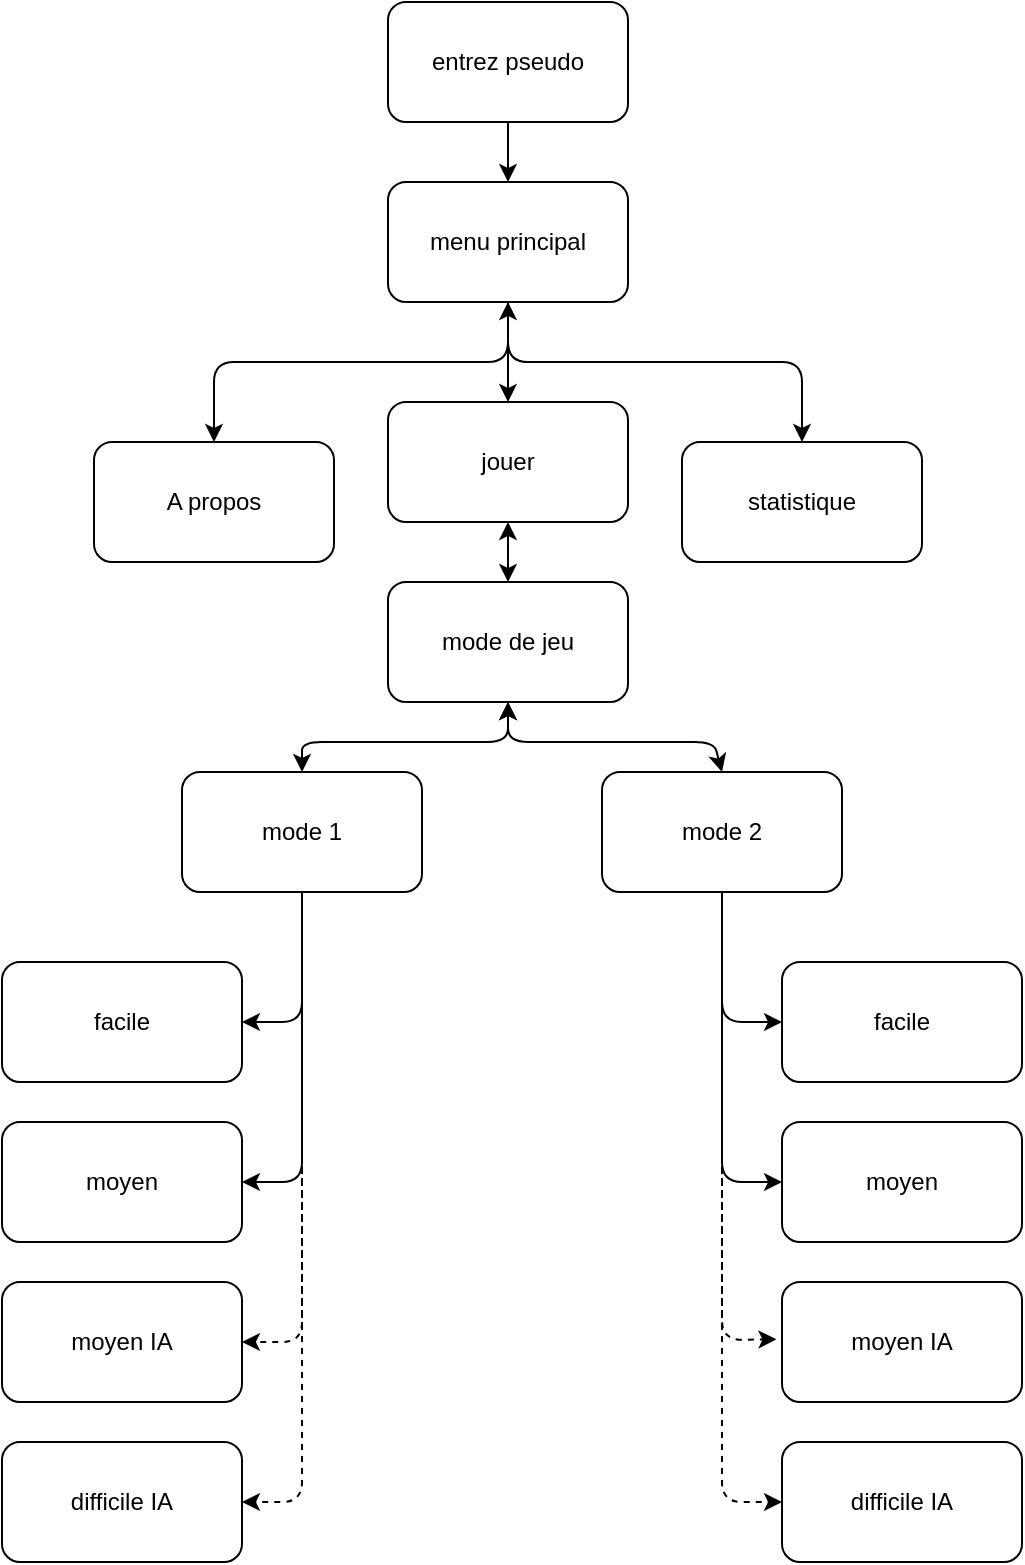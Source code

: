 <mxfile pages="1" version="11.2.3" type="github"><diagram id="OXkB7FXMwCLCeBZo6gMd" name="Page-1"><mxGraphModel dx="1422" dy="774" grid="1" gridSize="10" guides="1" tooltips="1" connect="1" arrows="1" fold="1" page="1" pageScale="1" pageWidth="827" pageHeight="1169" math="0" shadow="0"><root><mxCell id="0"/><mxCell id="1" parent="0"/><mxCell id="VdBkv738NgSAmw8CiO7k-4" value="" style="edgeStyle=orthogonalEdgeStyle;rounded=0;orthogonalLoop=1;jettySize=auto;html=1;" parent="1" source="VdBkv738NgSAmw8CiO7k-1" target="VdBkv738NgSAmw8CiO7k-2" edge="1"><mxGeometry relative="1" as="geometry"/></mxCell><mxCell id="VdBkv738NgSAmw8CiO7k-1" value="entrez pseudo" style="rounded=1;whiteSpace=wrap;html=1;" parent="1" vertex="1"><mxGeometry x="353" y="110" width="120" height="60" as="geometry"/></mxCell><mxCell id="VdBkv738NgSAmw8CiO7k-2" value="menu principal" style="rounded=1;whiteSpace=wrap;html=1;" parent="1" vertex="1"><mxGeometry x="353" y="200" width="120" height="60" as="geometry"/></mxCell><mxCell id="VdBkv738NgSAmw8CiO7k-9" value="" style="edgeStyle=orthogonalEdgeStyle;rounded=1;orthogonalLoop=1;jettySize=auto;html=1;entryX=0.5;entryY=0;entryDx=0;entryDy=0;exitX=0.5;exitY=1;exitDx=0;exitDy=0;" parent="1" source="VdBkv738NgSAmw8CiO7k-2" target="VdBkv738NgSAmw8CiO7k-7" edge="1"><mxGeometry relative="1" as="geometry"><Array as="points"><mxPoint x="413" y="290"/><mxPoint x="266" y="290"/></Array></mxGeometry></mxCell><mxCell id="VdBkv738NgSAmw8CiO7k-10" value="" style="edgeStyle=orthogonalEdgeStyle;orthogonalLoop=1;jettySize=auto;html=1;rounded=1;exitX=0.5;exitY=1;exitDx=0;exitDy=0;entryX=0.5;entryY=0;entryDx=0;entryDy=0;" parent="1" source="VdBkv738NgSAmw8CiO7k-2" target="VdBkv738NgSAmw8CiO7k-8" edge="1"><mxGeometry relative="1" as="geometry"><Array as="points"><mxPoint x="413" y="290"/><mxPoint x="560" y="290"/></Array></mxGeometry></mxCell><mxCell id="VdBkv738NgSAmw8CiO7k-3" value="jouer" style="rounded=1;whiteSpace=wrap;html=1;direction=west;" parent="1" vertex="1"><mxGeometry x="353" y="310" width="120" height="60" as="geometry"/></mxCell><mxCell id="VdBkv738NgSAmw8CiO7k-7" value="A propos" style="rounded=1;whiteSpace=wrap;html=1;" parent="1" vertex="1"><mxGeometry x="206" y="330" width="120" height="60" as="geometry"/></mxCell><mxCell id="VdBkv738NgSAmw8CiO7k-8" value="statistique" style="rounded=1;whiteSpace=wrap;html=1;" parent="1" vertex="1"><mxGeometry x="500" y="330" width="120" height="60" as="geometry"/></mxCell><mxCell id="VdBkv738NgSAmw8CiO7k-11" value="mode de jeu" style="rounded=1;whiteSpace=wrap;html=1;" parent="1" vertex="1"><mxGeometry x="353" y="400" width="120" height="60" as="geometry"/></mxCell><mxCell id="VdBkv738NgSAmw8CiO7k-12" value="mode 1" style="rounded=1;whiteSpace=wrap;html=1;" parent="1" vertex="1"><mxGeometry x="250" y="495" width="120" height="60" as="geometry"/></mxCell><mxCell id="VdBkv738NgSAmw8CiO7k-13" value="mode 2" style="rounded=1;whiteSpace=wrap;html=1;" parent="1" vertex="1"><mxGeometry x="460" y="495" width="120" height="60" as="geometry"/></mxCell><mxCell id="VdBkv738NgSAmw8CiO7k-14" value="facile" style="rounded=1;whiteSpace=wrap;html=1;" parent="1" vertex="1"><mxGeometry x="160" y="590" width="120" height="60" as="geometry"/></mxCell><mxCell id="VdBkv738NgSAmw8CiO7k-15" value="moyen" style="rounded=1;whiteSpace=wrap;html=1;" parent="1" vertex="1"><mxGeometry x="160" y="670" width="120" height="60" as="geometry"/></mxCell><mxCell id="VdBkv738NgSAmw8CiO7k-16" value="moyen IA" style="rounded=1;whiteSpace=wrap;html=1;" parent="1" vertex="1"><mxGeometry x="160" y="750" width="120" height="60" as="geometry"/></mxCell><mxCell id="VdBkv738NgSAmw8CiO7k-17" value="difficile IA" style="rounded=1;whiteSpace=wrap;html=1;" parent="1" vertex="1"><mxGeometry x="160" y="830" width="120" height="60" as="geometry"/></mxCell><mxCell id="VdBkv738NgSAmw8CiO7k-26" value="facile" style="rounded=1;whiteSpace=wrap;html=1;glass=0;shadow=0;comic=0;part=0;" parent="1" vertex="1"><mxGeometry x="550" y="590" width="120" height="60" as="geometry"/></mxCell><mxCell id="VdBkv738NgSAmw8CiO7k-27" value="moyen" style="rounded=1;whiteSpace=wrap;html=1;" parent="1" vertex="1"><mxGeometry x="550" y="670" width="120" height="60" as="geometry"/></mxCell><mxCell id="VdBkv738NgSAmw8CiO7k-28" value="moyen IA" style="rounded=1;whiteSpace=wrap;html=1;" parent="1" vertex="1"><mxGeometry x="550" y="750" width="120" height="60" as="geometry"/></mxCell><mxCell id="VdBkv738NgSAmw8CiO7k-29" value="difficile IA" style="rounded=1;whiteSpace=wrap;html=1;" parent="1" vertex="1"><mxGeometry x="550" y="830" width="120" height="60" as="geometry"/></mxCell><mxCell id="VdBkv738NgSAmw8CiO7k-30" value="" style="endArrow=classic;startArrow=classic;html=1;entryX=0.5;entryY=1;entryDx=0;entryDy=0;exitX=0.5;exitY=1;exitDx=0;exitDy=0;" parent="1" source="VdBkv738NgSAmw8CiO7k-3" target="VdBkv738NgSAmw8CiO7k-2" edge="1"><mxGeometry width="50" height="50" relative="1" as="geometry"><mxPoint x="190" y="960" as="sourcePoint"/><mxPoint x="240" y="910" as="targetPoint"/><Array as="points"/></mxGeometry></mxCell><mxCell id="VdBkv738NgSAmw8CiO7k-31" value="" style="endArrow=classic;startArrow=classic;html=1;entryX=0.5;entryY=0;entryDx=0;entryDy=0;exitX=0.5;exitY=0;exitDx=0;exitDy=0;" parent="1" source="VdBkv738NgSAmw8CiO7k-11" target="VdBkv738NgSAmw8CiO7k-3" edge="1"><mxGeometry width="50" height="50" relative="1" as="geometry"><mxPoint x="190" y="960" as="sourcePoint"/><mxPoint x="240" y="910" as="targetPoint"/></mxGeometry></mxCell><mxCell id="VdBkv738NgSAmw8CiO7k-32" value="" style="endArrow=classic;startArrow=classic;html=1;entryX=0.5;entryY=1;entryDx=0;entryDy=0;exitX=0.5;exitY=0;exitDx=0;exitDy=0;" parent="1" source="VdBkv738NgSAmw8CiO7k-12" target="VdBkv738NgSAmw8CiO7k-11" edge="1"><mxGeometry width="50" height="50" relative="1" as="geometry"><mxPoint x="240" y="470" as="sourcePoint"/><mxPoint x="290" y="420" as="targetPoint"/><Array as="points"><mxPoint x="310" y="480"/><mxPoint x="413" y="480"/></Array></mxGeometry></mxCell><mxCell id="VdBkv738NgSAmw8CiO7k-33" value="" style="endArrow=classic;startArrow=classic;html=1;exitX=0.5;exitY=0;exitDx=0;exitDy=0;entryX=0.5;entryY=1;entryDx=0;entryDy=0;" parent="1" source="VdBkv738NgSAmw8CiO7k-13" target="VdBkv738NgSAmw8CiO7k-11" edge="1"><mxGeometry width="50" height="50" relative="1" as="geometry"><mxPoint x="560" y="495" as="sourcePoint"/><mxPoint x="610" y="445" as="targetPoint"/><Array as="points"><mxPoint x="516" y="480"/><mxPoint x="413" y="480"/></Array></mxGeometry></mxCell><mxCell id="VdBkv738NgSAmw8CiO7k-35" value="" style="endArrow=classic;html=1;exitX=0.5;exitY=1;exitDx=0;exitDy=0;entryX=1;entryY=0.5;entryDx=0;entryDy=0;" parent="1" source="VdBkv738NgSAmw8CiO7k-12" target="VdBkv738NgSAmw8CiO7k-14" edge="1"><mxGeometry width="50" height="50" relative="1" as="geometry"><mxPoint x="160" y="960" as="sourcePoint"/><mxPoint x="210" y="910" as="targetPoint"/><Array as="points"><mxPoint x="310" y="620"/></Array></mxGeometry></mxCell><mxCell id="VdBkv738NgSAmw8CiO7k-36" value="" style="endArrow=classic;html=1;exitX=0.5;exitY=1;exitDx=0;exitDy=0;entryX=1;entryY=0.5;entryDx=0;entryDy=0;" parent="1" source="VdBkv738NgSAmw8CiO7k-12" target="VdBkv738NgSAmw8CiO7k-15" edge="1"><mxGeometry width="50" height="50" relative="1" as="geometry"><mxPoint x="345" y="700" as="sourcePoint"/><mxPoint x="395" y="650" as="targetPoint"/><Array as="points"><mxPoint x="310" y="700"/></Array></mxGeometry></mxCell><mxCell id="VdBkv738NgSAmw8CiO7k-37" value="" style="endArrow=classic;html=1;entryX=1;entryY=0.5;entryDx=0;entryDy=0;dashed=1;" parent="1" target="VdBkv738NgSAmw8CiO7k-16" edge="1"><mxGeometry width="50" height="50" relative="1" as="geometry"><mxPoint x="310" y="560" as="sourcePoint"/><mxPoint x="390" y="790" as="targetPoint"/><Array as="points"><mxPoint x="310" y="780"/></Array></mxGeometry></mxCell><mxCell id="VdBkv738NgSAmw8CiO7k-39" value="" style="endArrow=classic;html=1;dashed=1;exitX=0.5;exitY=1;exitDx=0;exitDy=0;entryX=1;entryY=0.5;entryDx=0;entryDy=0;" parent="1" source="VdBkv738NgSAmw8CiO7k-12" target="VdBkv738NgSAmw8CiO7k-17" edge="1"><mxGeometry width="50" height="50" relative="1" as="geometry"><mxPoint x="160" y="960" as="sourcePoint"/><mxPoint x="210" y="910" as="targetPoint"/><Array as="points"><mxPoint x="310" y="860"/></Array></mxGeometry></mxCell><mxCell id="VdBkv738NgSAmw8CiO7k-40" value="" style="endArrow=classic;html=1;dashed=1;entryX=0;entryY=0.5;entryDx=0;entryDy=0;exitX=0.5;exitY=1;exitDx=0;exitDy=0;" parent="1" source="VdBkv738NgSAmw8CiO7k-13" target="VdBkv738NgSAmw8CiO7k-29" edge="1"><mxGeometry width="50" height="50" relative="1" as="geometry"><mxPoint x="160" y="960" as="sourcePoint"/><mxPoint x="210" y="910" as="targetPoint"/><Array as="points"><mxPoint x="520" y="860"/></Array></mxGeometry></mxCell><mxCell id="WnQEMyf58j4qltkiL2jn-2" value="" style="endArrow=classic;html=1;entryX=0;entryY=0.5;entryDx=0;entryDy=0;exitX=0.5;exitY=1;exitDx=0;exitDy=0;" edge="1" parent="1" source="VdBkv738NgSAmw8CiO7k-13" target="VdBkv738NgSAmw8CiO7k-26"><mxGeometry width="50" height="50" relative="1" as="geometry"><mxPoint x="160" y="960" as="sourcePoint"/><mxPoint x="210" y="910" as="targetPoint"/><Array as="points"><mxPoint x="520" y="620"/></Array></mxGeometry></mxCell><mxCell id="WnQEMyf58j4qltkiL2jn-3" value="" style="endArrow=classic;html=1;entryX=0;entryY=0.5;entryDx=0;entryDy=0;exitX=0.5;exitY=1;exitDx=0;exitDy=0;" edge="1" parent="1" source="VdBkv738NgSAmw8CiO7k-13" target="VdBkv738NgSAmw8CiO7k-27"><mxGeometry width="50" height="50" relative="1" as="geometry"><mxPoint x="160" y="960" as="sourcePoint"/><mxPoint x="210" y="910" as="targetPoint"/><Array as="points"><mxPoint x="520" y="700"/></Array></mxGeometry></mxCell><mxCell id="WnQEMyf58j4qltkiL2jn-4" value="" style="endArrow=classic;html=1;entryX=-0.023;entryY=0.477;entryDx=0;entryDy=0;entryPerimeter=0;dashed=1;" edge="1" parent="1" target="VdBkv738NgSAmw8CiO7k-28"><mxGeometry width="50" height="50" relative="1" as="geometry"><mxPoint x="520" y="560" as="sourcePoint"/><mxPoint x="490" y="760" as="targetPoint"/><Array as="points"><mxPoint x="520" y="779"/></Array></mxGeometry></mxCell></root></mxGraphModel></diagram></mxfile>